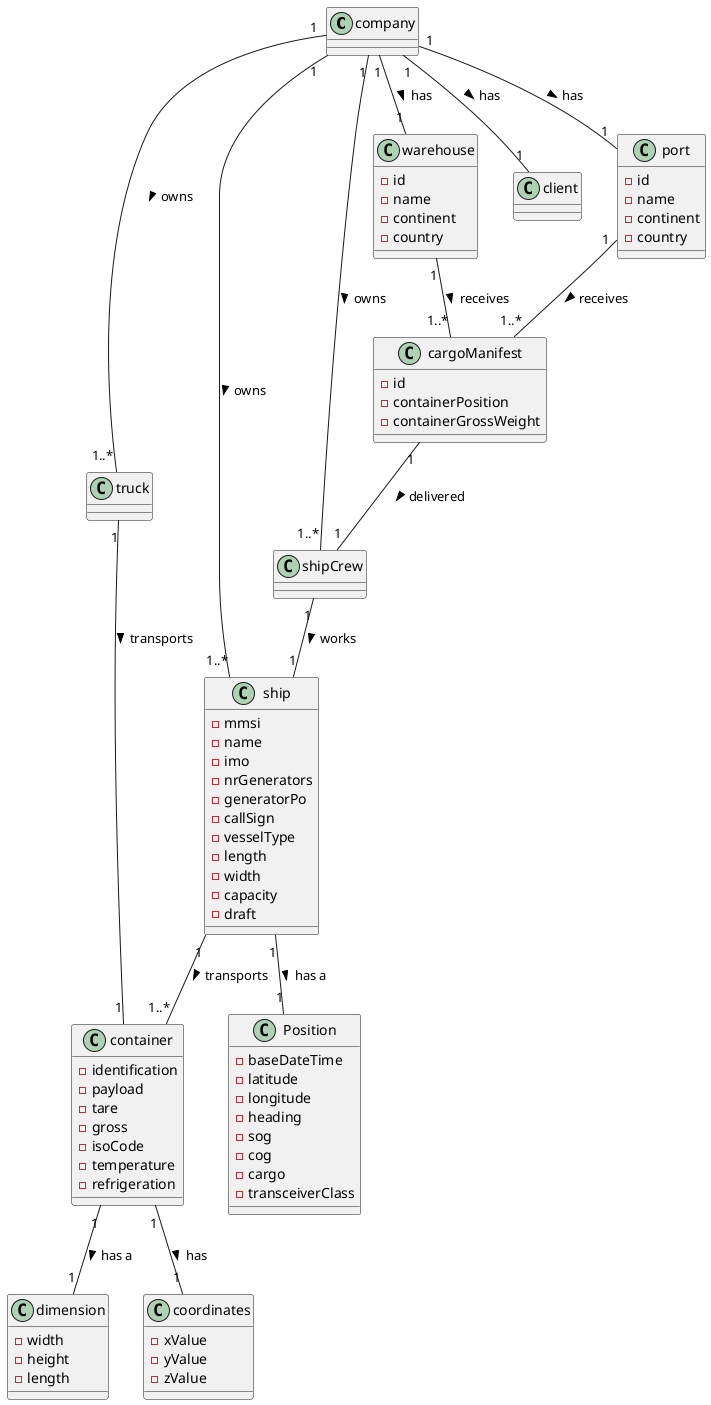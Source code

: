 @startuml
'https://plantuml.com/sequence-diagram

top to bottom direction

company"1" --- "1..*"truck : > owns
company"1" --- "1..*"ship : > owns
company"1" --- "1..*"shipCrew : > owns
company"1" -- "1"warehouse : > has
company"1" -- "1"client : > has
company"1" -- "1"port : > has
ship"1" -- "1..*" container:> transports
ship"1" -- "1"Position:> has a
container"1" -- "1"dimension :> has a
container"1" -- "1"coordinates:> has
truck"1" -- "1"container:> transports
warehouse"1" --"1..*"cargoManifest :> receives
port"1" -- "1..*"cargoManifest :> receives
shipCrew"1" -- "1"ship :> works
cargoManifest"1" -- "1"shipCrew :> delivered

class company{
}

class dimension{
-width
-height
-length
}

class shipCrew{
}

class container{
-identification
-payload
-tare
-gross
-isoCode
-temperature
-refrigeration
}

class truck{
}

class ship{
-mmsi
-name
-imo
-nrGenerators
-generatorPo
-callSign
-vesselType
-length
-width
-capacity
-draft
}

class coordinates{
-xValue
-yValue
-zValue
}

class Position{
-baseDateTime
-latitude
-longitude
-heading
-sog
-cog
-cargo
-transceiverClass
}

class port{
-id
-name
-continent
-country
}

class warehouse{
-id
-name
-continent
-country
}

class cargoManifest{
-id
-containerPosition
-containerGrossWeight
}


@enduml

